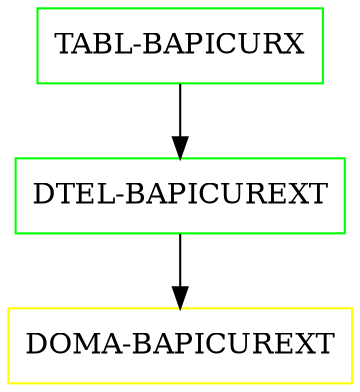 digraph G {
  "TABL-BAPICURX" [shape=box,color=green];
  "DTEL-BAPICUREXT" [shape=box,color=green,URL="./DTEL_BAPICUREXT.html"];
  "DOMA-BAPICUREXT" [shape=box,color=yellow,URL="./DOMA_BAPICUREXT.html"];
  "TABL-BAPICURX" -> "DTEL-BAPICUREXT";
  "DTEL-BAPICUREXT" -> "DOMA-BAPICUREXT";
}
